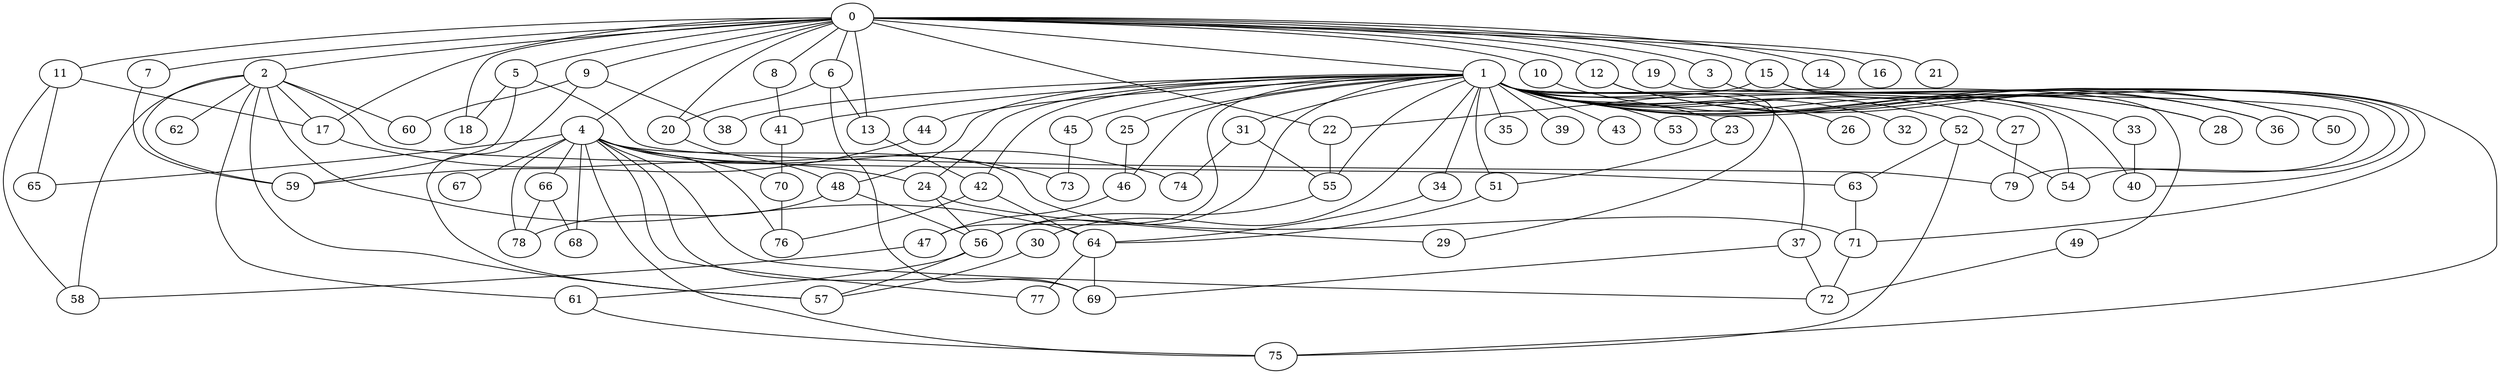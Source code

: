 
graph graphname {
    0 -- 1
0 -- 2
0 -- 3
0 -- 4
0 -- 5
0 -- 6
0 -- 7
0 -- 8
0 -- 9
0 -- 10
0 -- 11
0 -- 12
0 -- 13
0 -- 14
0 -- 15
0 -- 16
0 -- 17
0 -- 18
0 -- 19
0 -- 20
0 -- 21
0 -- 22
1 -- 23
1 -- 24
1 -- 25
1 -- 26
1 -- 27
1 -- 28
1 -- 29
1 -- 30
1 -- 31
1 -- 32
1 -- 33
1 -- 34
1 -- 35
1 -- 36
1 -- 37
1 -- 38
1 -- 39
1 -- 40
1 -- 41
1 -- 42
1 -- 43
1 -- 44
1 -- 45
1 -- 46
1 -- 47
1 -- 48
1 -- 49
1 -- 50
1 -- 51
1 -- 52
1 -- 53
1 -- 54
1 -- 55
1 -- 56
2 -- 64
2 -- 57
2 -- 58
2 -- 59
2 -- 60
2 -- 61
2 -- 62
2 -- 63
2 -- 17
3 -- 54
4 -- 65
4 -- 66
4 -- 67
4 -- 68
4 -- 69
4 -- 70
4 -- 71
4 -- 72
4 -- 73
4 -- 74
4 -- 75
4 -- 76
4 -- 77
4 -- 78
5 -- 79
5 -- 18
5 -- 59
6 -- 69
6 -- 20
6 -- 13
7 -- 59
8 -- 41
9 -- 57
9 -- 60
9 -- 38
10 -- 28
11 -- 17
11 -- 58
11 -- 65
12 -- 36
12 -- 50
13 -- 42
15 -- 71
15 -- 22
15 -- 75
15 -- 40
17 -- 24
19 -- 79
20 -- 48
22 -- 55
23 -- 51
24 -- 56
24 -- 29
25 -- 46
27 -- 79
30 -- 57
31 -- 74
31 -- 55
33 -- 40
34 -- 64
37 -- 69
37 -- 72
41 -- 70
42 -- 76
42 -- 64
44 -- 59
45 -- 73
46 -- 47
47 -- 58
48 -- 56
48 -- 78
49 -- 72
51 -- 64
52 -- 54
52 -- 63
52 -- 75
55 -- 56
56 -- 57
56 -- 61
61 -- 75
63 -- 71
64 -- 69
64 -- 77
66 -- 78
66 -- 68
70 -- 76
71 -- 72

}
